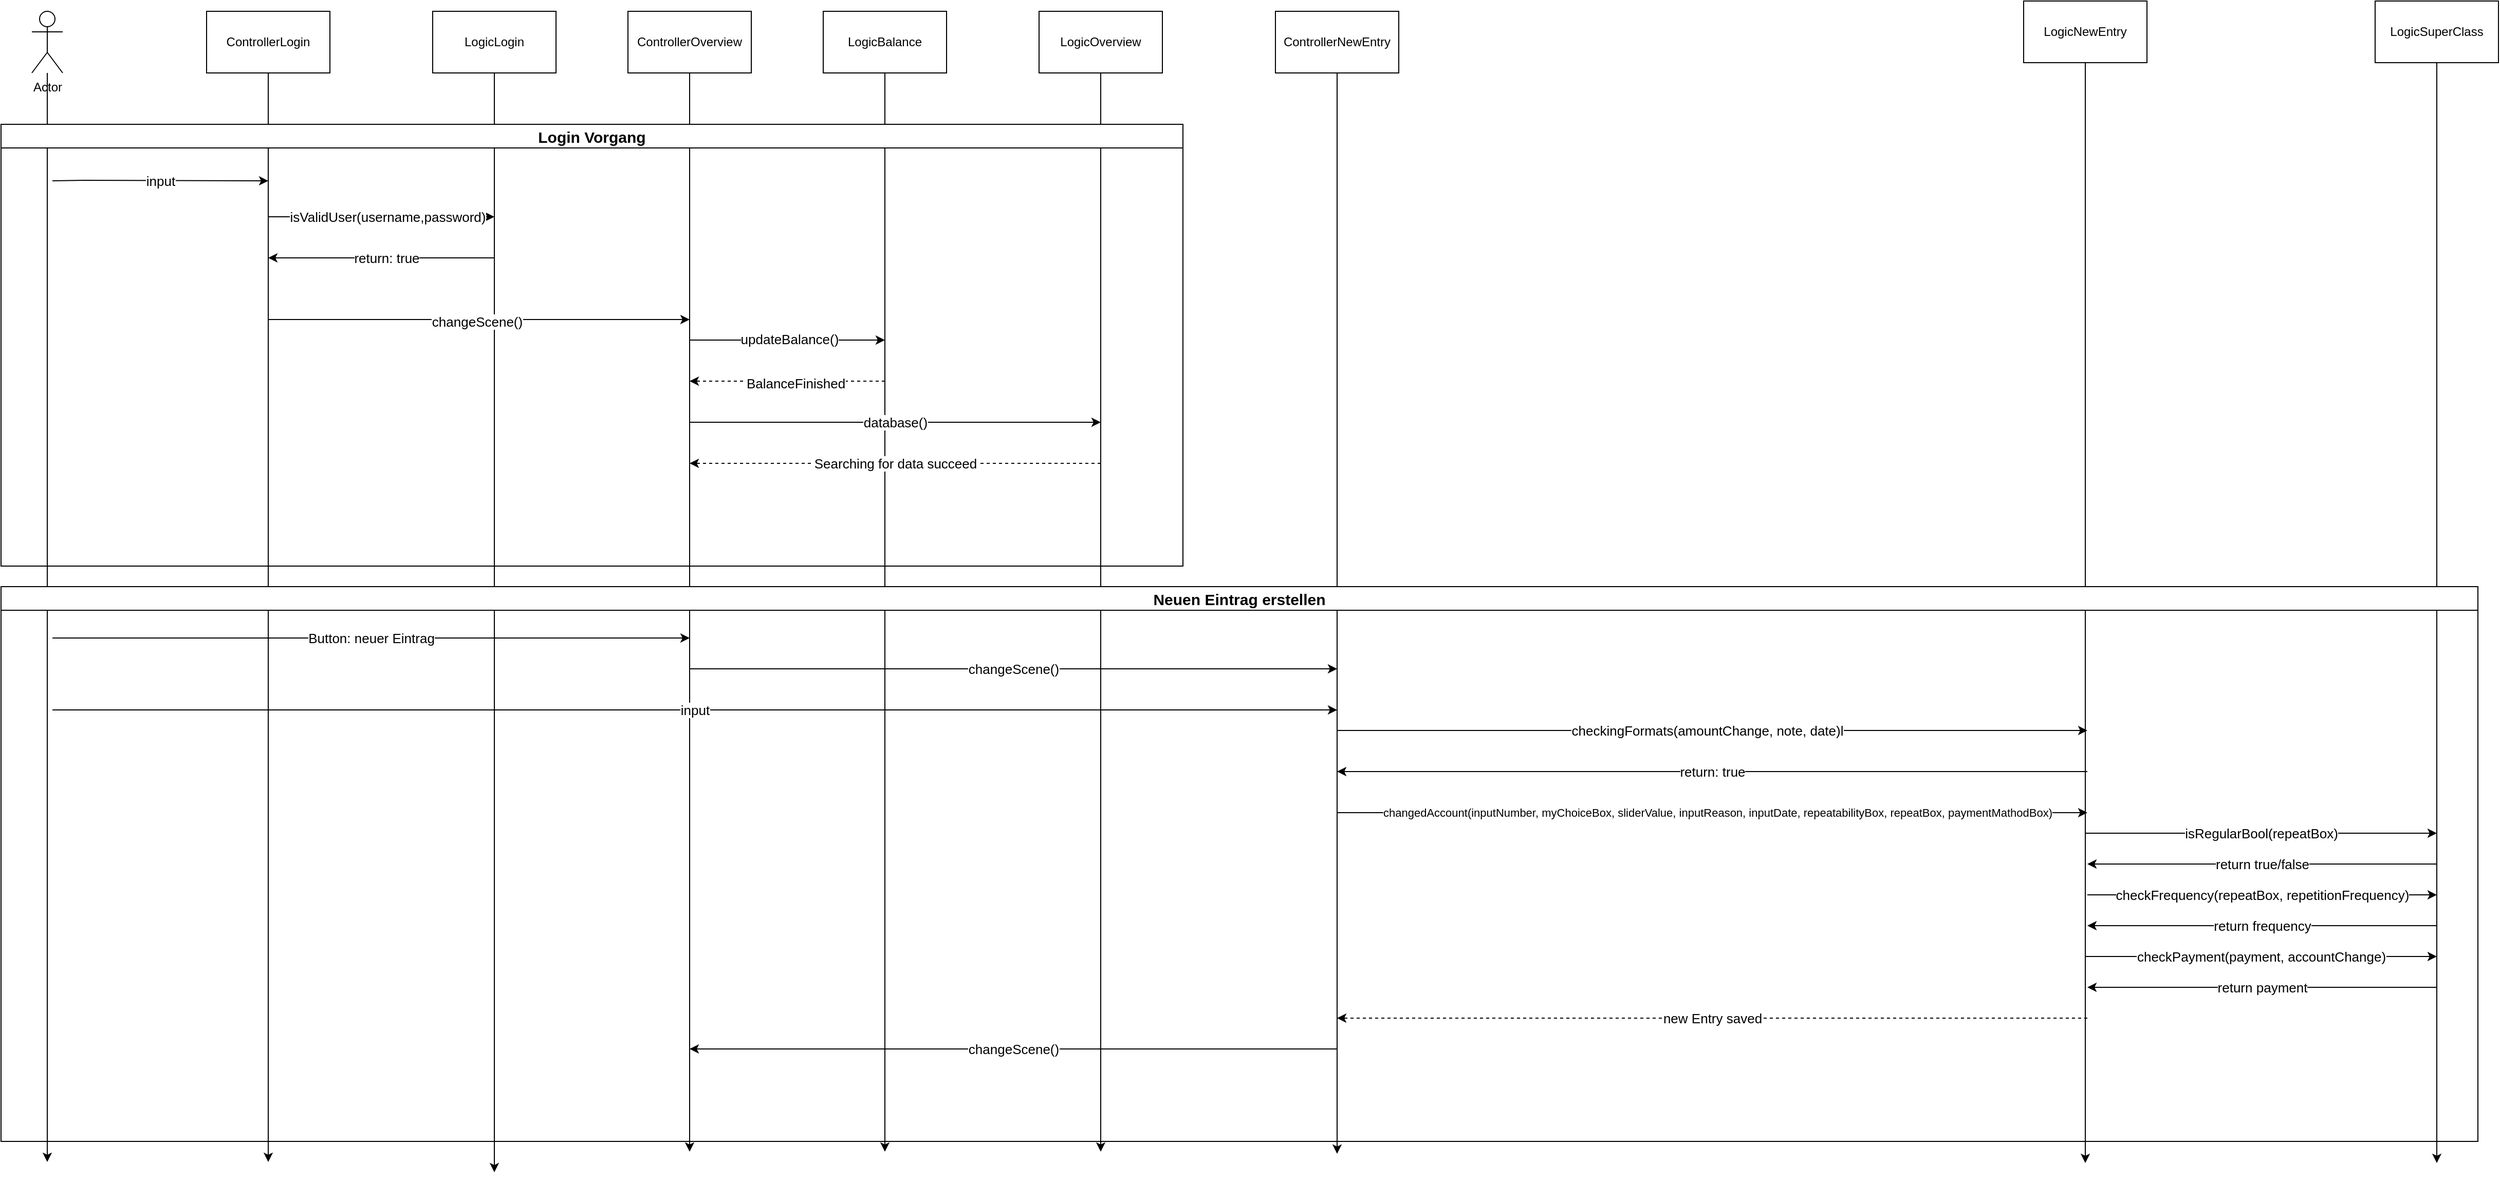 <mxfile version="22.1.18" type="device">
  <diagram id="dWmEx_8C3ra9uAuUZR-o" name="Seite-2">
    <mxGraphModel dx="2049" dy="1066" grid="1" gridSize="10" guides="1" tooltips="1" connect="1" arrows="1" fold="1" page="1" pageScale="1" pageWidth="827" pageHeight="1169" math="0" shadow="0">
      <root>
        <mxCell id="0" />
        <mxCell id="1" parent="0" />
        <mxCell id="v2-bN_Bwf2UKAEft6Nu9-12" style="edgeStyle=orthogonalEdgeStyle;rounded=0;orthogonalLoop=1;jettySize=auto;html=1;" edge="1" parent="1" source="v2-bN_Bwf2UKAEft6Nu9-1">
          <mxGeometry relative="1" as="geometry">
            <mxPoint x="85" y="1140" as="targetPoint" />
          </mxGeometry>
        </mxCell>
        <mxCell id="v2-bN_Bwf2UKAEft6Nu9-1" value="Actor" style="shape=umlActor;verticalLabelPosition=bottom;verticalAlign=top;html=1;outlineConnect=0;" vertex="1" parent="1">
          <mxGeometry x="70" y="20" width="30" height="60" as="geometry" />
        </mxCell>
        <mxCell id="v2-bN_Bwf2UKAEft6Nu9-6" style="edgeStyle=orthogonalEdgeStyle;rounded=0;orthogonalLoop=1;jettySize=auto;html=1;" edge="1" parent="1" source="v2-bN_Bwf2UKAEft6Nu9-2">
          <mxGeometry relative="1" as="geometry">
            <mxPoint x="300" y="1140" as="targetPoint" />
          </mxGeometry>
        </mxCell>
        <mxCell id="v2-bN_Bwf2UKAEft6Nu9-2" value="ControllerLogin" style="rounded=0;whiteSpace=wrap;html=1;" vertex="1" parent="1">
          <mxGeometry x="240" y="20" width="120" height="60" as="geometry" />
        </mxCell>
        <mxCell id="v2-bN_Bwf2UKAEft6Nu9-13" style="edgeStyle=orthogonalEdgeStyle;rounded=0;orthogonalLoop=1;jettySize=auto;html=1;" edge="1" parent="1" source="v2-bN_Bwf2UKAEft6Nu9-3">
          <mxGeometry relative="1" as="geometry">
            <mxPoint x="520" y="1150" as="targetPoint" />
          </mxGeometry>
        </mxCell>
        <mxCell id="v2-bN_Bwf2UKAEft6Nu9-3" value="LogicLogin" style="rounded=0;whiteSpace=wrap;html=1;" vertex="1" parent="1">
          <mxGeometry x="460" y="20" width="120" height="60" as="geometry" />
        </mxCell>
        <mxCell id="v2-bN_Bwf2UKAEft6Nu9-8" style="edgeStyle=orthogonalEdgeStyle;rounded=0;orthogonalLoop=1;jettySize=auto;html=1;" edge="1" parent="1" source="v2-bN_Bwf2UKAEft6Nu9-4">
          <mxGeometry relative="1" as="geometry">
            <mxPoint x="710" y="1130" as="targetPoint" />
          </mxGeometry>
        </mxCell>
        <mxCell id="v2-bN_Bwf2UKAEft6Nu9-4" value="ControllerOverview" style="rounded=0;whiteSpace=wrap;html=1;" vertex="1" parent="1">
          <mxGeometry x="650" y="20" width="120" height="60" as="geometry" />
        </mxCell>
        <mxCell id="v2-bN_Bwf2UKAEft6Nu9-14" value="" style="endArrow=classic;html=1;rounded=0;" edge="1" parent="1">
          <mxGeometry relative="1" as="geometry">
            <mxPoint x="90" y="185" as="sourcePoint" />
            <mxPoint x="300" y="185" as="targetPoint" />
            <Array as="points">
              <mxPoint x="120" y="184.5" />
            </Array>
          </mxGeometry>
        </mxCell>
        <mxCell id="v2-bN_Bwf2UKAEft6Nu9-15" value="&lt;font style=&quot;font-size: 13px;&quot;&gt;input&lt;/font&gt;" style="edgeLabel;resizable=0;html=1;align=center;verticalAlign=middle;" connectable="0" vertex="1" parent="v2-bN_Bwf2UKAEft6Nu9-14">
          <mxGeometry relative="1" as="geometry" />
        </mxCell>
        <mxCell id="v2-bN_Bwf2UKAEft6Nu9-17" value="" style="endArrow=classic;html=1;rounded=0;" edge="1" parent="1">
          <mxGeometry relative="1" as="geometry">
            <mxPoint x="300" y="220" as="sourcePoint" />
            <mxPoint x="520" y="220" as="targetPoint" />
          </mxGeometry>
        </mxCell>
        <mxCell id="v2-bN_Bwf2UKAEft6Nu9-18" value="Label" style="edgeLabel;resizable=0;html=1;align=center;verticalAlign=middle;" connectable="0" vertex="1" parent="v2-bN_Bwf2UKAEft6Nu9-17">
          <mxGeometry relative="1" as="geometry" />
        </mxCell>
        <mxCell id="v2-bN_Bwf2UKAEft6Nu9-19" value="Text" style="edgeLabel;html=1;align=center;verticalAlign=middle;resizable=0;points=[];" vertex="1" connectable="0" parent="v2-bN_Bwf2UKAEft6Nu9-17">
          <mxGeometry x="0.018" y="3" relative="1" as="geometry">
            <mxPoint as="offset" />
          </mxGeometry>
        </mxCell>
        <mxCell id="v2-bN_Bwf2UKAEft6Nu9-20" value="&lt;font style=&quot;font-size: 13px;&quot;&gt;isValidUser(username,password)&lt;/font&gt;" style="edgeLabel;html=1;align=center;verticalAlign=middle;resizable=0;points=[];" vertex="1" connectable="0" parent="v2-bN_Bwf2UKAEft6Nu9-17">
          <mxGeometry x="0.054" relative="1" as="geometry">
            <mxPoint as="offset" />
          </mxGeometry>
        </mxCell>
        <mxCell id="v2-bN_Bwf2UKAEft6Nu9-21" value="" style="endArrow=classic;html=1;rounded=0;" edge="1" parent="1">
          <mxGeometry relative="1" as="geometry">
            <mxPoint x="520" y="260" as="sourcePoint" />
            <mxPoint x="300" y="260" as="targetPoint" />
          </mxGeometry>
        </mxCell>
        <mxCell id="v2-bN_Bwf2UKAEft6Nu9-22" value="Label" style="edgeLabel;resizable=0;html=1;align=center;verticalAlign=middle;" connectable="0" vertex="1" parent="v2-bN_Bwf2UKAEft6Nu9-21">
          <mxGeometry relative="1" as="geometry" />
        </mxCell>
        <mxCell id="v2-bN_Bwf2UKAEft6Nu9-23" value="&lt;font style=&quot;font-size: 13px;&quot;&gt;return: true&lt;/font&gt;" style="edgeLabel;html=1;align=center;verticalAlign=middle;resizable=0;points=[];" vertex="1" connectable="0" parent="v2-bN_Bwf2UKAEft6Nu9-21">
          <mxGeometry x="-0.045" relative="1" as="geometry">
            <mxPoint as="offset" />
          </mxGeometry>
        </mxCell>
        <mxCell id="v2-bN_Bwf2UKAEft6Nu9-25" value="" style="endArrow=classic;html=1;rounded=0;" edge="1" parent="1">
          <mxGeometry relative="1" as="geometry">
            <mxPoint x="300" y="320" as="sourcePoint" />
            <mxPoint x="710" y="320" as="targetPoint" />
          </mxGeometry>
        </mxCell>
        <mxCell id="v2-bN_Bwf2UKAEft6Nu9-26" value="Label" style="edgeLabel;resizable=0;html=1;align=center;verticalAlign=middle;" connectable="0" vertex="1" parent="v2-bN_Bwf2UKAEft6Nu9-25">
          <mxGeometry relative="1" as="geometry" />
        </mxCell>
        <mxCell id="v2-bN_Bwf2UKAEft6Nu9-27" value="&lt;font style=&quot;font-size: 13px;&quot;&gt;changeScene()&lt;/font&gt;" style="edgeLabel;html=1;align=center;verticalAlign=middle;resizable=0;points=[];" vertex="1" connectable="0" parent="v2-bN_Bwf2UKAEft6Nu9-25">
          <mxGeometry x="-0.01" y="-2" relative="1" as="geometry">
            <mxPoint as="offset" />
          </mxGeometry>
        </mxCell>
        <mxCell id="v2-bN_Bwf2UKAEft6Nu9-29" style="edgeStyle=orthogonalEdgeStyle;rounded=0;orthogonalLoop=1;jettySize=auto;html=1;" edge="1" parent="1" source="v2-bN_Bwf2UKAEft6Nu9-28">
          <mxGeometry relative="1" as="geometry">
            <mxPoint x="900" y="1130" as="targetPoint" />
          </mxGeometry>
        </mxCell>
        <mxCell id="v2-bN_Bwf2UKAEft6Nu9-28" value="LogicBalance" style="rounded=0;whiteSpace=wrap;html=1;" vertex="1" parent="1">
          <mxGeometry x="840" y="20" width="120" height="60" as="geometry" />
        </mxCell>
        <mxCell id="v2-bN_Bwf2UKAEft6Nu9-30" value="" style="endArrow=classic;html=1;rounded=0;" edge="1" parent="1">
          <mxGeometry relative="1" as="geometry">
            <mxPoint x="710" y="340" as="sourcePoint" />
            <mxPoint x="900" y="340" as="targetPoint" />
          </mxGeometry>
        </mxCell>
        <mxCell id="v2-bN_Bwf2UKAEft6Nu9-31" value="Label" style="edgeLabel;resizable=0;html=1;align=center;verticalAlign=middle;" connectable="0" vertex="1" parent="v2-bN_Bwf2UKAEft6Nu9-30">
          <mxGeometry relative="1" as="geometry" />
        </mxCell>
        <mxCell id="v2-bN_Bwf2UKAEft6Nu9-32" value="&lt;font style=&quot;font-size: 13px;&quot;&gt;updateBalance()&lt;/font&gt;" style="edgeLabel;html=1;align=center;verticalAlign=middle;resizable=0;points=[];" vertex="1" connectable="0" parent="v2-bN_Bwf2UKAEft6Nu9-30">
          <mxGeometry x="0.021" y="1" relative="1" as="geometry">
            <mxPoint as="offset" />
          </mxGeometry>
        </mxCell>
        <mxCell id="v2-bN_Bwf2UKAEft6Nu9-34" value="" style="endArrow=classic;html=1;rounded=0;dashed=1;" edge="1" parent="1">
          <mxGeometry relative="1" as="geometry">
            <mxPoint x="900" y="380" as="sourcePoint" />
            <mxPoint x="710" y="380" as="targetPoint" />
          </mxGeometry>
        </mxCell>
        <mxCell id="v2-bN_Bwf2UKAEft6Nu9-35" value="Label" style="edgeLabel;resizable=0;html=1;align=center;verticalAlign=middle;" connectable="0" vertex="1" parent="v2-bN_Bwf2UKAEft6Nu9-34">
          <mxGeometry relative="1" as="geometry" />
        </mxCell>
        <mxCell id="v2-bN_Bwf2UKAEft6Nu9-36" value="&lt;font style=&quot;font-size: 13px;&quot;&gt;BalanceFinished&lt;/font&gt;" style="edgeLabel;html=1;align=center;verticalAlign=middle;resizable=0;points=[];" vertex="1" connectable="0" parent="v2-bN_Bwf2UKAEft6Nu9-34">
          <mxGeometry x="-0.084" y="2" relative="1" as="geometry">
            <mxPoint as="offset" />
          </mxGeometry>
        </mxCell>
        <mxCell id="v2-bN_Bwf2UKAEft6Nu9-38" style="edgeStyle=orthogonalEdgeStyle;rounded=0;orthogonalLoop=1;jettySize=auto;html=1;" edge="1" parent="1" source="v2-bN_Bwf2UKAEft6Nu9-37">
          <mxGeometry relative="1" as="geometry">
            <mxPoint x="1110" y="1130" as="targetPoint" />
          </mxGeometry>
        </mxCell>
        <mxCell id="v2-bN_Bwf2UKAEft6Nu9-37" value="LogicOverview" style="rounded=0;whiteSpace=wrap;html=1;" vertex="1" parent="1">
          <mxGeometry x="1050" y="20" width="120" height="60" as="geometry" />
        </mxCell>
        <mxCell id="v2-bN_Bwf2UKAEft6Nu9-40" value="" style="endArrow=classic;html=1;rounded=0;" edge="1" parent="1">
          <mxGeometry relative="1" as="geometry">
            <mxPoint x="710" y="420" as="sourcePoint" />
            <mxPoint x="1110" y="420" as="targetPoint" />
          </mxGeometry>
        </mxCell>
        <mxCell id="v2-bN_Bwf2UKAEft6Nu9-41" value="&lt;font style=&quot;font-size: 13px;&quot;&gt;database()&lt;/font&gt;" style="edgeLabel;resizable=0;html=1;align=center;verticalAlign=middle;" connectable="0" vertex="1" parent="v2-bN_Bwf2UKAEft6Nu9-40">
          <mxGeometry relative="1" as="geometry" />
        </mxCell>
        <mxCell id="v2-bN_Bwf2UKAEft6Nu9-42" value="" style="endArrow=classic;html=1;rounded=0;dashed=1;" edge="1" parent="1">
          <mxGeometry relative="1" as="geometry">
            <mxPoint x="1110" y="460" as="sourcePoint" />
            <mxPoint x="710" y="460" as="targetPoint" />
          </mxGeometry>
        </mxCell>
        <mxCell id="v2-bN_Bwf2UKAEft6Nu9-43" value="&lt;font style=&quot;font-size: 13px;&quot;&gt;Searching for data succeed&lt;/font&gt;" style="edgeLabel;resizable=0;html=1;align=center;verticalAlign=middle;" connectable="0" vertex="1" parent="v2-bN_Bwf2UKAEft6Nu9-42">
          <mxGeometry relative="1" as="geometry" />
        </mxCell>
        <mxCell id="v2-bN_Bwf2UKAEft6Nu9-47" value="" style="endArrow=classic;html=1;rounded=0;" edge="1" parent="1">
          <mxGeometry relative="1" as="geometry">
            <mxPoint x="90" y="630" as="sourcePoint" />
            <mxPoint x="710" y="630" as="targetPoint" />
          </mxGeometry>
        </mxCell>
        <mxCell id="v2-bN_Bwf2UKAEft6Nu9-48" value="&lt;font style=&quot;font-size: 13px;&quot;&gt;Button: neuer Eintrag&lt;/font&gt;" style="edgeLabel;resizable=0;html=1;align=center;verticalAlign=middle;" connectable="0" vertex="1" parent="v2-bN_Bwf2UKAEft6Nu9-47">
          <mxGeometry relative="1" as="geometry" />
        </mxCell>
        <mxCell id="v2-bN_Bwf2UKAEft6Nu9-51" style="edgeStyle=orthogonalEdgeStyle;rounded=0;orthogonalLoop=1;jettySize=auto;html=1;" edge="1" parent="1" source="v2-bN_Bwf2UKAEft6Nu9-50">
          <mxGeometry relative="1" as="geometry">
            <mxPoint x="1340" y="1132" as="targetPoint" />
          </mxGeometry>
        </mxCell>
        <mxCell id="v2-bN_Bwf2UKAEft6Nu9-50" value="ControllerNewEntry" style="rounded=0;whiteSpace=wrap;html=1;" vertex="1" parent="1">
          <mxGeometry x="1280" y="20" width="120" height="60" as="geometry" />
        </mxCell>
        <mxCell id="v2-bN_Bwf2UKAEft6Nu9-53" value="" style="endArrow=classic;html=1;rounded=0;" edge="1" parent="1">
          <mxGeometry relative="1" as="geometry">
            <mxPoint x="710" y="660" as="sourcePoint" />
            <mxPoint x="1340" y="660" as="targetPoint" />
          </mxGeometry>
        </mxCell>
        <mxCell id="v2-bN_Bwf2UKAEft6Nu9-54" value="&lt;font style=&quot;font-size: 13px;&quot;&gt;changeScene()&lt;/font&gt;" style="edgeLabel;resizable=0;html=1;align=center;verticalAlign=middle;" connectable="0" vertex="1" parent="v2-bN_Bwf2UKAEft6Nu9-53">
          <mxGeometry relative="1" as="geometry" />
        </mxCell>
        <mxCell id="v2-bN_Bwf2UKAEft6Nu9-55" value="" style="endArrow=classic;html=1;rounded=0;" edge="1" parent="1">
          <mxGeometry relative="1" as="geometry">
            <mxPoint x="90" y="700" as="sourcePoint" />
            <mxPoint x="1340" y="700" as="targetPoint" />
          </mxGeometry>
        </mxCell>
        <mxCell id="v2-bN_Bwf2UKAEft6Nu9-56" value="&lt;font style=&quot;font-size: 13px;&quot;&gt;input&lt;/font&gt;" style="edgeLabel;resizable=0;html=1;align=center;verticalAlign=middle;" connectable="0" vertex="1" parent="v2-bN_Bwf2UKAEft6Nu9-55">
          <mxGeometry relative="1" as="geometry" />
        </mxCell>
        <mxCell id="v2-bN_Bwf2UKAEft6Nu9-76" style="edgeStyle=orthogonalEdgeStyle;rounded=0;orthogonalLoop=1;jettySize=auto;html=1;" edge="1" parent="1" source="v2-bN_Bwf2UKAEft6Nu9-58">
          <mxGeometry relative="1" as="geometry">
            <mxPoint x="2068" y="1141" as="targetPoint" />
          </mxGeometry>
        </mxCell>
        <mxCell id="v2-bN_Bwf2UKAEft6Nu9-58" value="LogicNewEntry" style="rounded=0;whiteSpace=wrap;html=1;" vertex="1" parent="1">
          <mxGeometry x="2008" y="10" width="120" height="60" as="geometry" />
        </mxCell>
        <mxCell id="v2-bN_Bwf2UKAEft6Nu9-60" value="" style="endArrow=classic;html=1;rounded=0;" edge="1" parent="1">
          <mxGeometry relative="1" as="geometry">
            <mxPoint x="1340" y="720" as="sourcePoint" />
            <mxPoint x="2070" y="720" as="targetPoint" />
          </mxGeometry>
        </mxCell>
        <mxCell id="v2-bN_Bwf2UKAEft6Nu9-61" value="&lt;font style=&quot;font-size: 13px;&quot;&gt;checkingFormats(amountChange, note, date)l&lt;/font&gt;" style="edgeLabel;resizable=0;html=1;align=center;verticalAlign=middle;" connectable="0" vertex="1" parent="v2-bN_Bwf2UKAEft6Nu9-60">
          <mxGeometry relative="1" as="geometry">
            <mxPoint x="-5" as="offset" />
          </mxGeometry>
        </mxCell>
        <mxCell id="v2-bN_Bwf2UKAEft6Nu9-67" value="" style="endArrow=classic;html=1;rounded=0;" edge="1" parent="1">
          <mxGeometry relative="1" as="geometry">
            <mxPoint x="2070" y="760" as="sourcePoint" />
            <mxPoint x="1340" y="760" as="targetPoint" />
          </mxGeometry>
        </mxCell>
        <mxCell id="v2-bN_Bwf2UKAEft6Nu9-68" value="&lt;font style=&quot;font-size: 13px;&quot;&gt;return: true&lt;/font&gt;" style="edgeLabel;resizable=0;html=1;align=center;verticalAlign=middle;" connectable="0" vertex="1" parent="v2-bN_Bwf2UKAEft6Nu9-67">
          <mxGeometry relative="1" as="geometry" />
        </mxCell>
        <mxCell id="v2-bN_Bwf2UKAEft6Nu9-71" value="" style="endArrow=classic;html=1;rounded=0;" edge="1" parent="1">
          <mxGeometry relative="1" as="geometry">
            <mxPoint x="1340" y="800" as="sourcePoint" />
            <mxPoint x="2070" y="800" as="targetPoint" />
          </mxGeometry>
        </mxCell>
        <mxCell id="v2-bN_Bwf2UKAEft6Nu9-72" value="changedAccount(inputNumber, myChoiceBox, sliderValue, inputReason, inputDate, repeatabilityBox, repeatBox, paymentMathodBox)" style="edgeLabel;resizable=0;html=1;align=center;verticalAlign=middle;" connectable="0" vertex="1" parent="v2-bN_Bwf2UKAEft6Nu9-71">
          <mxGeometry relative="1" as="geometry">
            <mxPoint x="5" as="offset" />
          </mxGeometry>
        </mxCell>
        <mxCell id="v2-bN_Bwf2UKAEft6Nu9-91" style="edgeStyle=orthogonalEdgeStyle;rounded=0;orthogonalLoop=1;jettySize=auto;html=1;" edge="1" parent="1" source="v2-bN_Bwf2UKAEft6Nu9-77">
          <mxGeometry relative="1" as="geometry">
            <mxPoint x="2410" y="1141" as="targetPoint" />
          </mxGeometry>
        </mxCell>
        <mxCell id="v2-bN_Bwf2UKAEft6Nu9-77" value="LogicSuperClass" style="rounded=0;whiteSpace=wrap;html=1;" vertex="1" parent="1">
          <mxGeometry x="2350" y="10" width="120" height="60" as="geometry" />
        </mxCell>
        <mxCell id="v2-bN_Bwf2UKAEft6Nu9-79" value="" style="endArrow=classic;html=1;rounded=0;" edge="1" parent="1">
          <mxGeometry relative="1" as="geometry">
            <mxPoint x="2068" y="820" as="sourcePoint" />
            <mxPoint x="2410" y="820" as="targetPoint" />
          </mxGeometry>
        </mxCell>
        <mxCell id="v2-bN_Bwf2UKAEft6Nu9-80" value="&lt;font style=&quot;font-size: 13px;&quot;&gt;isRegularBool(repeatBox)&lt;/font&gt;" style="edgeLabel;resizable=0;html=1;align=center;verticalAlign=middle;" connectable="0" vertex="1" parent="v2-bN_Bwf2UKAEft6Nu9-79">
          <mxGeometry relative="1" as="geometry" />
        </mxCell>
        <mxCell id="v2-bN_Bwf2UKAEft6Nu9-81" value="" style="endArrow=classic;html=1;rounded=0;" edge="1" parent="1">
          <mxGeometry relative="1" as="geometry">
            <mxPoint x="2410" y="850" as="sourcePoint" />
            <mxPoint x="2070" y="850" as="targetPoint" />
          </mxGeometry>
        </mxCell>
        <mxCell id="v2-bN_Bwf2UKAEft6Nu9-82" value="&lt;font style=&quot;font-size: 13px;&quot;&gt;return true/false&lt;/font&gt;" style="edgeLabel;resizable=0;html=1;align=center;verticalAlign=middle;" connectable="0" vertex="1" parent="v2-bN_Bwf2UKAEft6Nu9-81">
          <mxGeometry relative="1" as="geometry" />
        </mxCell>
        <mxCell id="v2-bN_Bwf2UKAEft6Nu9-85" value="" style="endArrow=classic;html=1;rounded=0;" edge="1" parent="1">
          <mxGeometry relative="1" as="geometry">
            <mxPoint x="2070" y="880" as="sourcePoint" />
            <mxPoint x="2410" y="880" as="targetPoint" />
          </mxGeometry>
        </mxCell>
        <mxCell id="v2-bN_Bwf2UKAEft6Nu9-86" value="&lt;font style=&quot;font-size: 13px;&quot;&gt;checkFrequency(repeatBox, repetitionFrequency)&lt;/font&gt;" style="edgeLabel;resizable=0;html=1;align=center;verticalAlign=middle;" connectable="0" vertex="1" parent="v2-bN_Bwf2UKAEft6Nu9-85">
          <mxGeometry relative="1" as="geometry" />
        </mxCell>
        <mxCell id="v2-bN_Bwf2UKAEft6Nu9-92" value="" style="endArrow=classic;html=1;rounded=0;" edge="1" parent="1">
          <mxGeometry relative="1" as="geometry">
            <mxPoint x="2410" y="910" as="sourcePoint" />
            <mxPoint x="2070" y="910" as="targetPoint" />
          </mxGeometry>
        </mxCell>
        <mxCell id="v2-bN_Bwf2UKAEft6Nu9-93" value="&lt;font style=&quot;font-size: 13px;&quot;&gt;return frequency&lt;/font&gt;" style="edgeLabel;resizable=0;html=1;align=center;verticalAlign=middle;" connectable="0" vertex="1" parent="v2-bN_Bwf2UKAEft6Nu9-92">
          <mxGeometry relative="1" as="geometry" />
        </mxCell>
        <mxCell id="v2-bN_Bwf2UKAEft6Nu9-100" value="" style="endArrow=classic;html=1;rounded=0;" edge="1" parent="1">
          <mxGeometry relative="1" as="geometry">
            <mxPoint x="2068" y="940" as="sourcePoint" />
            <mxPoint x="2410" y="940" as="targetPoint" />
          </mxGeometry>
        </mxCell>
        <mxCell id="v2-bN_Bwf2UKAEft6Nu9-101" value="&lt;font style=&quot;font-size: 13px;&quot;&gt;checkPayment(payment, accountChange)&lt;/font&gt;" style="edgeLabel;resizable=0;html=1;align=center;verticalAlign=middle;" connectable="0" vertex="1" parent="v2-bN_Bwf2UKAEft6Nu9-100">
          <mxGeometry relative="1" as="geometry" />
        </mxCell>
        <mxCell id="v2-bN_Bwf2UKAEft6Nu9-103" value="" style="endArrow=classic;html=1;rounded=0;" edge="1" parent="1">
          <mxGeometry relative="1" as="geometry">
            <mxPoint x="2410" y="970" as="sourcePoint" />
            <mxPoint x="2070" y="970" as="targetPoint" />
          </mxGeometry>
        </mxCell>
        <mxCell id="v2-bN_Bwf2UKAEft6Nu9-104" value="&lt;font style=&quot;font-size: 13px;&quot;&gt;return payment&lt;/font&gt;" style="edgeLabel;resizable=0;html=1;align=center;verticalAlign=middle;" connectable="0" vertex="1" parent="v2-bN_Bwf2UKAEft6Nu9-103">
          <mxGeometry relative="1" as="geometry" />
        </mxCell>
        <mxCell id="v2-bN_Bwf2UKAEft6Nu9-105" value="" style="endArrow=classic;html=1;rounded=0;dashed=1;" edge="1" parent="1">
          <mxGeometry relative="1" as="geometry">
            <mxPoint x="2070" y="1000" as="sourcePoint" />
            <mxPoint x="1340" y="1000" as="targetPoint" />
          </mxGeometry>
        </mxCell>
        <mxCell id="v2-bN_Bwf2UKAEft6Nu9-106" value="&lt;font style=&quot;font-size: 13px;&quot;&gt;new Entry saved&lt;/font&gt;" style="edgeLabel;resizable=0;html=1;align=center;verticalAlign=middle;" connectable="0" vertex="1" parent="v2-bN_Bwf2UKAEft6Nu9-105">
          <mxGeometry relative="1" as="geometry" />
        </mxCell>
        <mxCell id="v2-bN_Bwf2UKAEft6Nu9-107" value="" style="endArrow=classic;html=1;rounded=0;" edge="1" parent="1">
          <mxGeometry relative="1" as="geometry">
            <mxPoint x="1340" y="1030" as="sourcePoint" />
            <mxPoint x="710" y="1030" as="targetPoint" />
          </mxGeometry>
        </mxCell>
        <mxCell id="v2-bN_Bwf2UKAEft6Nu9-108" value="&lt;font style=&quot;font-size: 13px;&quot;&gt;changeScene()&lt;/font&gt;" style="edgeLabel;resizable=0;html=1;align=center;verticalAlign=middle;" connectable="0" vertex="1" parent="v2-bN_Bwf2UKAEft6Nu9-107">
          <mxGeometry relative="1" as="geometry" />
        </mxCell>
        <mxCell id="v2-bN_Bwf2UKAEft6Nu9-112" value="&lt;font style=&quot;font-size: 15px;&quot;&gt;Neuen Eintrag erstellen&lt;/font&gt;" style="swimlane;whiteSpace=wrap;html=1;" vertex="1" parent="1">
          <mxGeometry x="40" y="580" width="2410" height="540" as="geometry" />
        </mxCell>
        <mxCell id="v2-bN_Bwf2UKAEft6Nu9-113" value="&lt;font style=&quot;font-size: 15px;&quot;&gt;Login Vorgang&lt;/font&gt;" style="swimlane;whiteSpace=wrap;html=1;" vertex="1" parent="1">
          <mxGeometry x="40" y="130" width="1150" height="430" as="geometry" />
        </mxCell>
      </root>
    </mxGraphModel>
  </diagram>
</mxfile>

